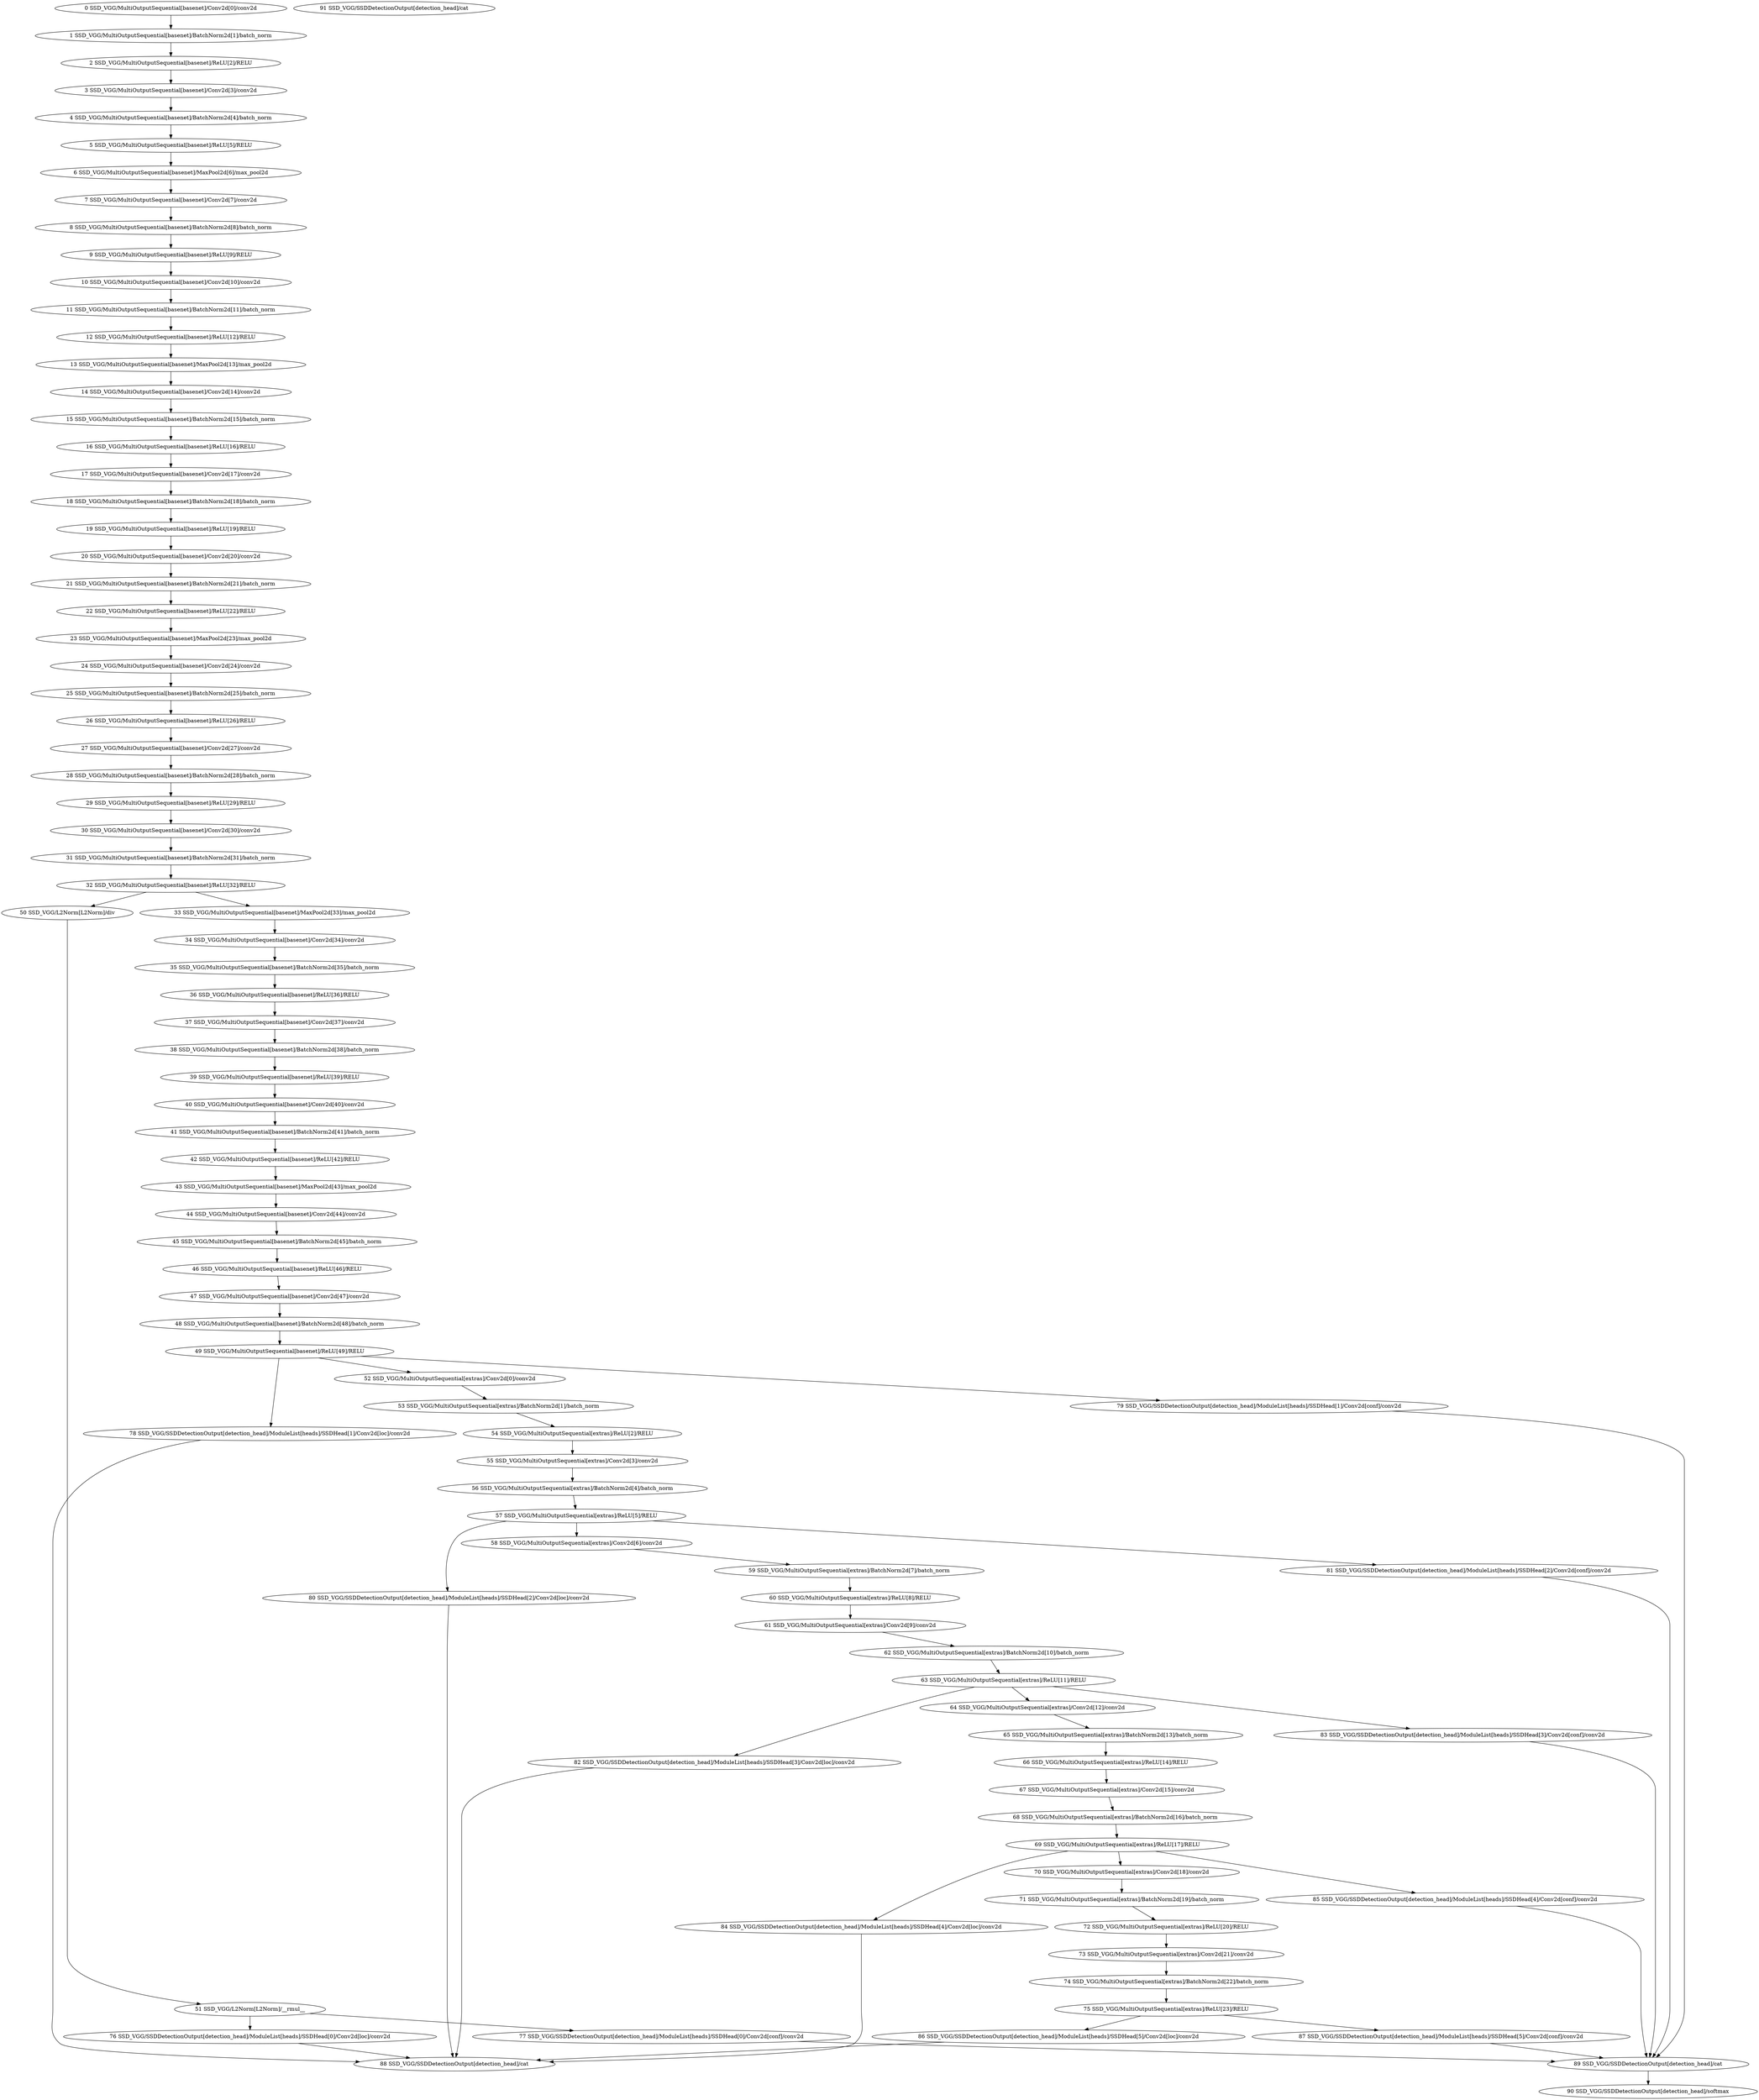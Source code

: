 strict digraph  {
"0 SSD_VGG/MultiOutputSequential[basenet]/Conv2d[0]/conv2d" [id=0, scope="SSD_VGG/MultiOutputSequential[basenet]/Conv2d[0]", type=conv2d];
"1 SSD_VGG/MultiOutputSequential[basenet]/BatchNorm2d[1]/batch_norm" [id=1, scope="SSD_VGG/MultiOutputSequential[basenet]/BatchNorm2d[1]", type=batch_norm];
"2 SSD_VGG/MultiOutputSequential[basenet]/ReLU[2]/RELU" [id=2, scope="SSD_VGG/MultiOutputSequential[basenet]/ReLU[2]", type=RELU];
"3 SSD_VGG/MultiOutputSequential[basenet]/Conv2d[3]/conv2d" [id=3, scope="SSD_VGG/MultiOutputSequential[basenet]/Conv2d[3]", type=conv2d];
"4 SSD_VGG/MultiOutputSequential[basenet]/BatchNorm2d[4]/batch_norm" [id=4, scope="SSD_VGG/MultiOutputSequential[basenet]/BatchNorm2d[4]", type=batch_norm];
"5 SSD_VGG/MultiOutputSequential[basenet]/ReLU[5]/RELU" [id=5, scope="SSD_VGG/MultiOutputSequential[basenet]/ReLU[5]", type=RELU];
"6 SSD_VGG/MultiOutputSequential[basenet]/MaxPool2d[6]/max_pool2d" [id=6, scope="SSD_VGG/MultiOutputSequential[basenet]/MaxPool2d[6]", type=max_pool2d];
"7 SSD_VGG/MultiOutputSequential[basenet]/Conv2d[7]/conv2d" [id=7, scope="SSD_VGG/MultiOutputSequential[basenet]/Conv2d[7]", type=conv2d];
"8 SSD_VGG/MultiOutputSequential[basenet]/BatchNorm2d[8]/batch_norm" [id=8, scope="SSD_VGG/MultiOutputSequential[basenet]/BatchNorm2d[8]", type=batch_norm];
"9 SSD_VGG/MultiOutputSequential[basenet]/ReLU[9]/RELU" [id=9, scope="SSD_VGG/MultiOutputSequential[basenet]/ReLU[9]", type=RELU];
"10 SSD_VGG/MultiOutputSequential[basenet]/Conv2d[10]/conv2d" [id=10, scope="SSD_VGG/MultiOutputSequential[basenet]/Conv2d[10]", type=conv2d];
"11 SSD_VGG/MultiOutputSequential[basenet]/BatchNorm2d[11]/batch_norm" [id=11, scope="SSD_VGG/MultiOutputSequential[basenet]/BatchNorm2d[11]", type=batch_norm];
"12 SSD_VGG/MultiOutputSequential[basenet]/ReLU[12]/RELU" [id=12, scope="SSD_VGG/MultiOutputSequential[basenet]/ReLU[12]", type=RELU];
"13 SSD_VGG/MultiOutputSequential[basenet]/MaxPool2d[13]/max_pool2d" [id=13, scope="SSD_VGG/MultiOutputSequential[basenet]/MaxPool2d[13]", type=max_pool2d];
"14 SSD_VGG/MultiOutputSequential[basenet]/Conv2d[14]/conv2d" [id=14, scope="SSD_VGG/MultiOutputSequential[basenet]/Conv2d[14]", type=conv2d];
"15 SSD_VGG/MultiOutputSequential[basenet]/BatchNorm2d[15]/batch_norm" [id=15, scope="SSD_VGG/MultiOutputSequential[basenet]/BatchNorm2d[15]", type=batch_norm];
"16 SSD_VGG/MultiOutputSequential[basenet]/ReLU[16]/RELU" [id=16, scope="SSD_VGG/MultiOutputSequential[basenet]/ReLU[16]", type=RELU];
"17 SSD_VGG/MultiOutputSequential[basenet]/Conv2d[17]/conv2d" [id=17, scope="SSD_VGG/MultiOutputSequential[basenet]/Conv2d[17]", type=conv2d];
"18 SSD_VGG/MultiOutputSequential[basenet]/BatchNorm2d[18]/batch_norm" [id=18, scope="SSD_VGG/MultiOutputSequential[basenet]/BatchNorm2d[18]", type=batch_norm];
"19 SSD_VGG/MultiOutputSequential[basenet]/ReLU[19]/RELU" [id=19, scope="SSD_VGG/MultiOutputSequential[basenet]/ReLU[19]", type=RELU];
"20 SSD_VGG/MultiOutputSequential[basenet]/Conv2d[20]/conv2d" [id=20, scope="SSD_VGG/MultiOutputSequential[basenet]/Conv2d[20]", type=conv2d];
"21 SSD_VGG/MultiOutputSequential[basenet]/BatchNorm2d[21]/batch_norm" [id=21, scope="SSD_VGG/MultiOutputSequential[basenet]/BatchNorm2d[21]", type=batch_norm];
"22 SSD_VGG/MultiOutputSequential[basenet]/ReLU[22]/RELU" [id=22, scope="SSD_VGG/MultiOutputSequential[basenet]/ReLU[22]", type=RELU];
"23 SSD_VGG/MultiOutputSequential[basenet]/MaxPool2d[23]/max_pool2d" [id=23, scope="SSD_VGG/MultiOutputSequential[basenet]/MaxPool2d[23]", type=max_pool2d];
"24 SSD_VGG/MultiOutputSequential[basenet]/Conv2d[24]/conv2d" [id=24, scope="SSD_VGG/MultiOutputSequential[basenet]/Conv2d[24]", type=conv2d];
"25 SSD_VGG/MultiOutputSequential[basenet]/BatchNorm2d[25]/batch_norm" [id=25, scope="SSD_VGG/MultiOutputSequential[basenet]/BatchNorm2d[25]", type=batch_norm];
"26 SSD_VGG/MultiOutputSequential[basenet]/ReLU[26]/RELU" [id=26, scope="SSD_VGG/MultiOutputSequential[basenet]/ReLU[26]", type=RELU];
"27 SSD_VGG/MultiOutputSequential[basenet]/Conv2d[27]/conv2d" [id=27, scope="SSD_VGG/MultiOutputSequential[basenet]/Conv2d[27]", type=conv2d];
"28 SSD_VGG/MultiOutputSequential[basenet]/BatchNorm2d[28]/batch_norm" [id=28, scope="SSD_VGG/MultiOutputSequential[basenet]/BatchNorm2d[28]", type=batch_norm];
"29 SSD_VGG/MultiOutputSequential[basenet]/ReLU[29]/RELU" [id=29, scope="SSD_VGG/MultiOutputSequential[basenet]/ReLU[29]", type=RELU];
"30 SSD_VGG/MultiOutputSequential[basenet]/Conv2d[30]/conv2d" [id=30, scope="SSD_VGG/MultiOutputSequential[basenet]/Conv2d[30]", type=conv2d];
"31 SSD_VGG/MultiOutputSequential[basenet]/BatchNorm2d[31]/batch_norm" [id=31, scope="SSD_VGG/MultiOutputSequential[basenet]/BatchNorm2d[31]", type=batch_norm];
"32 SSD_VGG/MultiOutputSequential[basenet]/ReLU[32]/RELU" [id=32, scope="SSD_VGG/MultiOutputSequential[basenet]/ReLU[32]", type=RELU];
"33 SSD_VGG/MultiOutputSequential[basenet]/MaxPool2d[33]/max_pool2d" [id=33, scope="SSD_VGG/MultiOutputSequential[basenet]/MaxPool2d[33]", type=max_pool2d];
"34 SSD_VGG/MultiOutputSequential[basenet]/Conv2d[34]/conv2d" [id=34, scope="SSD_VGG/MultiOutputSequential[basenet]/Conv2d[34]", type=conv2d];
"35 SSD_VGG/MultiOutputSequential[basenet]/BatchNorm2d[35]/batch_norm" [id=35, scope="SSD_VGG/MultiOutputSequential[basenet]/BatchNorm2d[35]", type=batch_norm];
"36 SSD_VGG/MultiOutputSequential[basenet]/ReLU[36]/RELU" [id=36, scope="SSD_VGG/MultiOutputSequential[basenet]/ReLU[36]", type=RELU];
"37 SSD_VGG/MultiOutputSequential[basenet]/Conv2d[37]/conv2d" [id=37, scope="SSD_VGG/MultiOutputSequential[basenet]/Conv2d[37]", type=conv2d];
"38 SSD_VGG/MultiOutputSequential[basenet]/BatchNorm2d[38]/batch_norm" [id=38, scope="SSD_VGG/MultiOutputSequential[basenet]/BatchNorm2d[38]", type=batch_norm];
"39 SSD_VGG/MultiOutputSequential[basenet]/ReLU[39]/RELU" [id=39, scope="SSD_VGG/MultiOutputSequential[basenet]/ReLU[39]", type=RELU];
"40 SSD_VGG/MultiOutputSequential[basenet]/Conv2d[40]/conv2d" [id=40, scope="SSD_VGG/MultiOutputSequential[basenet]/Conv2d[40]", type=conv2d];
"41 SSD_VGG/MultiOutputSequential[basenet]/BatchNorm2d[41]/batch_norm" [id=41, scope="SSD_VGG/MultiOutputSequential[basenet]/BatchNorm2d[41]", type=batch_norm];
"42 SSD_VGG/MultiOutputSequential[basenet]/ReLU[42]/RELU" [id=42, scope="SSD_VGG/MultiOutputSequential[basenet]/ReLU[42]", type=RELU];
"43 SSD_VGG/MultiOutputSequential[basenet]/MaxPool2d[43]/max_pool2d" [id=43, scope="SSD_VGG/MultiOutputSequential[basenet]/MaxPool2d[43]", type=max_pool2d];
"44 SSD_VGG/MultiOutputSequential[basenet]/Conv2d[44]/conv2d" [id=44, scope="SSD_VGG/MultiOutputSequential[basenet]/Conv2d[44]", type=conv2d];
"45 SSD_VGG/MultiOutputSequential[basenet]/BatchNorm2d[45]/batch_norm" [id=45, scope="SSD_VGG/MultiOutputSequential[basenet]/BatchNorm2d[45]", type=batch_norm];
"46 SSD_VGG/MultiOutputSequential[basenet]/ReLU[46]/RELU" [id=46, scope="SSD_VGG/MultiOutputSequential[basenet]/ReLU[46]", type=RELU];
"47 SSD_VGG/MultiOutputSequential[basenet]/Conv2d[47]/conv2d" [id=47, scope="SSD_VGG/MultiOutputSequential[basenet]/Conv2d[47]", type=conv2d];
"48 SSD_VGG/MultiOutputSequential[basenet]/BatchNorm2d[48]/batch_norm" [id=48, scope="SSD_VGG/MultiOutputSequential[basenet]/BatchNorm2d[48]", type=batch_norm];
"49 SSD_VGG/MultiOutputSequential[basenet]/ReLU[49]/RELU" [id=49, scope="SSD_VGG/MultiOutputSequential[basenet]/ReLU[49]", type=RELU];
"50 SSD_VGG/L2Norm[L2Norm]/div" [id=50, scope="SSD_VGG/L2Norm[L2Norm]", type=div];
"51 SSD_VGG/L2Norm[L2Norm]/__rmul__" [id=51, scope="SSD_VGG/L2Norm[L2Norm]", type=__rmul__];
"52 SSD_VGG/MultiOutputSequential[extras]/Conv2d[0]/conv2d" [id=52, scope="SSD_VGG/MultiOutputSequential[extras]/Conv2d[0]", type=conv2d];
"53 SSD_VGG/MultiOutputSequential[extras]/BatchNorm2d[1]/batch_norm" [id=53, scope="SSD_VGG/MultiOutputSequential[extras]/BatchNorm2d[1]", type=batch_norm];
"54 SSD_VGG/MultiOutputSequential[extras]/ReLU[2]/RELU" [id=54, scope="SSD_VGG/MultiOutputSequential[extras]/ReLU[2]", type=RELU];
"55 SSD_VGG/MultiOutputSequential[extras]/Conv2d[3]/conv2d" [id=55, scope="SSD_VGG/MultiOutputSequential[extras]/Conv2d[3]", type=conv2d];
"56 SSD_VGG/MultiOutputSequential[extras]/BatchNorm2d[4]/batch_norm" [id=56, scope="SSD_VGG/MultiOutputSequential[extras]/BatchNorm2d[4]", type=batch_norm];
"57 SSD_VGG/MultiOutputSequential[extras]/ReLU[5]/RELU" [id=57, scope="SSD_VGG/MultiOutputSequential[extras]/ReLU[5]", type=RELU];
"58 SSD_VGG/MultiOutputSequential[extras]/Conv2d[6]/conv2d" [id=58, scope="SSD_VGG/MultiOutputSequential[extras]/Conv2d[6]", type=conv2d];
"59 SSD_VGG/MultiOutputSequential[extras]/BatchNorm2d[7]/batch_norm" [id=59, scope="SSD_VGG/MultiOutputSequential[extras]/BatchNorm2d[7]", type=batch_norm];
"60 SSD_VGG/MultiOutputSequential[extras]/ReLU[8]/RELU" [id=60, scope="SSD_VGG/MultiOutputSequential[extras]/ReLU[8]", type=RELU];
"61 SSD_VGG/MultiOutputSequential[extras]/Conv2d[9]/conv2d" [id=61, scope="SSD_VGG/MultiOutputSequential[extras]/Conv2d[9]", type=conv2d];
"62 SSD_VGG/MultiOutputSequential[extras]/BatchNorm2d[10]/batch_norm" [id=62, scope="SSD_VGG/MultiOutputSequential[extras]/BatchNorm2d[10]", type=batch_norm];
"63 SSD_VGG/MultiOutputSequential[extras]/ReLU[11]/RELU" [id=63, scope="SSD_VGG/MultiOutputSequential[extras]/ReLU[11]", type=RELU];
"64 SSD_VGG/MultiOutputSequential[extras]/Conv2d[12]/conv2d" [id=64, scope="SSD_VGG/MultiOutputSequential[extras]/Conv2d[12]", type=conv2d];
"65 SSD_VGG/MultiOutputSequential[extras]/BatchNorm2d[13]/batch_norm" [id=65, scope="SSD_VGG/MultiOutputSequential[extras]/BatchNorm2d[13]", type=batch_norm];
"66 SSD_VGG/MultiOutputSequential[extras]/ReLU[14]/RELU" [id=66, scope="SSD_VGG/MultiOutputSequential[extras]/ReLU[14]", type=RELU];
"67 SSD_VGG/MultiOutputSequential[extras]/Conv2d[15]/conv2d" [id=67, scope="SSD_VGG/MultiOutputSequential[extras]/Conv2d[15]", type=conv2d];
"68 SSD_VGG/MultiOutputSequential[extras]/BatchNorm2d[16]/batch_norm" [id=68, scope="SSD_VGG/MultiOutputSequential[extras]/BatchNorm2d[16]", type=batch_norm];
"69 SSD_VGG/MultiOutputSequential[extras]/ReLU[17]/RELU" [id=69, scope="SSD_VGG/MultiOutputSequential[extras]/ReLU[17]", type=RELU];
"70 SSD_VGG/MultiOutputSequential[extras]/Conv2d[18]/conv2d" [id=70, scope="SSD_VGG/MultiOutputSequential[extras]/Conv2d[18]", type=conv2d];
"71 SSD_VGG/MultiOutputSequential[extras]/BatchNorm2d[19]/batch_norm" [id=71, scope="SSD_VGG/MultiOutputSequential[extras]/BatchNorm2d[19]", type=batch_norm];
"72 SSD_VGG/MultiOutputSequential[extras]/ReLU[20]/RELU" [id=72, scope="SSD_VGG/MultiOutputSequential[extras]/ReLU[20]", type=RELU];
"73 SSD_VGG/MultiOutputSequential[extras]/Conv2d[21]/conv2d" [id=73, scope="SSD_VGG/MultiOutputSequential[extras]/Conv2d[21]", type=conv2d];
"74 SSD_VGG/MultiOutputSequential[extras]/BatchNorm2d[22]/batch_norm" [id=74, scope="SSD_VGG/MultiOutputSequential[extras]/BatchNorm2d[22]", type=batch_norm];
"75 SSD_VGG/MultiOutputSequential[extras]/ReLU[23]/RELU" [id=75, scope="SSD_VGG/MultiOutputSequential[extras]/ReLU[23]", type=RELU];
"76 SSD_VGG/SSDDetectionOutput[detection_head]/ModuleList[heads]/SSDHead[0]/Conv2d[loc]/conv2d" [id=76, scope="SSD_VGG/SSDDetectionOutput[detection_head]/ModuleList[heads]/SSDHead[0]/Conv2d[loc]", type=conv2d];
"77 SSD_VGG/SSDDetectionOutput[detection_head]/ModuleList[heads]/SSDHead[0]/Conv2d[conf]/conv2d" [id=77, scope="SSD_VGG/SSDDetectionOutput[detection_head]/ModuleList[heads]/SSDHead[0]/Conv2d[conf]", type=conv2d];
"78 SSD_VGG/SSDDetectionOutput[detection_head]/ModuleList[heads]/SSDHead[1]/Conv2d[loc]/conv2d" [id=78, scope="SSD_VGG/SSDDetectionOutput[detection_head]/ModuleList[heads]/SSDHead[1]/Conv2d[loc]", type=conv2d];
"79 SSD_VGG/SSDDetectionOutput[detection_head]/ModuleList[heads]/SSDHead[1]/Conv2d[conf]/conv2d" [id=79, scope="SSD_VGG/SSDDetectionOutput[detection_head]/ModuleList[heads]/SSDHead[1]/Conv2d[conf]", type=conv2d];
"80 SSD_VGG/SSDDetectionOutput[detection_head]/ModuleList[heads]/SSDHead[2]/Conv2d[loc]/conv2d" [id=80, scope="SSD_VGG/SSDDetectionOutput[detection_head]/ModuleList[heads]/SSDHead[2]/Conv2d[loc]", type=conv2d];
"81 SSD_VGG/SSDDetectionOutput[detection_head]/ModuleList[heads]/SSDHead[2]/Conv2d[conf]/conv2d" [id=81, scope="SSD_VGG/SSDDetectionOutput[detection_head]/ModuleList[heads]/SSDHead[2]/Conv2d[conf]", type=conv2d];
"82 SSD_VGG/SSDDetectionOutput[detection_head]/ModuleList[heads]/SSDHead[3]/Conv2d[loc]/conv2d" [id=82, scope="SSD_VGG/SSDDetectionOutput[detection_head]/ModuleList[heads]/SSDHead[3]/Conv2d[loc]", type=conv2d];
"83 SSD_VGG/SSDDetectionOutput[detection_head]/ModuleList[heads]/SSDHead[3]/Conv2d[conf]/conv2d" [id=83, scope="SSD_VGG/SSDDetectionOutput[detection_head]/ModuleList[heads]/SSDHead[3]/Conv2d[conf]", type=conv2d];
"84 SSD_VGG/SSDDetectionOutput[detection_head]/ModuleList[heads]/SSDHead[4]/Conv2d[loc]/conv2d" [id=84, scope="SSD_VGG/SSDDetectionOutput[detection_head]/ModuleList[heads]/SSDHead[4]/Conv2d[loc]", type=conv2d];
"85 SSD_VGG/SSDDetectionOutput[detection_head]/ModuleList[heads]/SSDHead[4]/Conv2d[conf]/conv2d" [id=85, scope="SSD_VGG/SSDDetectionOutput[detection_head]/ModuleList[heads]/SSDHead[4]/Conv2d[conf]", type=conv2d];
"86 SSD_VGG/SSDDetectionOutput[detection_head]/ModuleList[heads]/SSDHead[5]/Conv2d[loc]/conv2d" [id=86, scope="SSD_VGG/SSDDetectionOutput[detection_head]/ModuleList[heads]/SSDHead[5]/Conv2d[loc]", type=conv2d];
"87 SSD_VGG/SSDDetectionOutput[detection_head]/ModuleList[heads]/SSDHead[5]/Conv2d[conf]/conv2d" [id=87, scope="SSD_VGG/SSDDetectionOutput[detection_head]/ModuleList[heads]/SSDHead[5]/Conv2d[conf]", type=conv2d];
"88 SSD_VGG/SSDDetectionOutput[detection_head]/cat" [id=88, scope="SSD_VGG/SSDDetectionOutput[detection_head]", type=cat];
"89 SSD_VGG/SSDDetectionOutput[detection_head]/cat" [id=89, scope="SSD_VGG/SSDDetectionOutput[detection_head]", type=cat];
"90 SSD_VGG/SSDDetectionOutput[detection_head]/softmax" [id=90, scope="SSD_VGG/SSDDetectionOutput[detection_head]", type=softmax];
"91 SSD_VGG/SSDDetectionOutput[detection_head]/cat" [id=91, scope="SSD_VGG/SSDDetectionOutput[detection_head]", type=cat];
"0 SSD_VGG/MultiOutputSequential[basenet]/Conv2d[0]/conv2d" -> "1 SSD_VGG/MultiOutputSequential[basenet]/BatchNorm2d[1]/batch_norm";
"1 SSD_VGG/MultiOutputSequential[basenet]/BatchNorm2d[1]/batch_norm" -> "2 SSD_VGG/MultiOutputSequential[basenet]/ReLU[2]/RELU";
"2 SSD_VGG/MultiOutputSequential[basenet]/ReLU[2]/RELU" -> "3 SSD_VGG/MultiOutputSequential[basenet]/Conv2d[3]/conv2d";
"3 SSD_VGG/MultiOutputSequential[basenet]/Conv2d[3]/conv2d" -> "4 SSD_VGG/MultiOutputSequential[basenet]/BatchNorm2d[4]/batch_norm";
"4 SSD_VGG/MultiOutputSequential[basenet]/BatchNorm2d[4]/batch_norm" -> "5 SSD_VGG/MultiOutputSequential[basenet]/ReLU[5]/RELU";
"5 SSD_VGG/MultiOutputSequential[basenet]/ReLU[5]/RELU" -> "6 SSD_VGG/MultiOutputSequential[basenet]/MaxPool2d[6]/max_pool2d";
"6 SSD_VGG/MultiOutputSequential[basenet]/MaxPool2d[6]/max_pool2d" -> "7 SSD_VGG/MultiOutputSequential[basenet]/Conv2d[7]/conv2d";
"7 SSD_VGG/MultiOutputSequential[basenet]/Conv2d[7]/conv2d" -> "8 SSD_VGG/MultiOutputSequential[basenet]/BatchNorm2d[8]/batch_norm";
"8 SSD_VGG/MultiOutputSequential[basenet]/BatchNorm2d[8]/batch_norm" -> "9 SSD_VGG/MultiOutputSequential[basenet]/ReLU[9]/RELU";
"9 SSD_VGG/MultiOutputSequential[basenet]/ReLU[9]/RELU" -> "10 SSD_VGG/MultiOutputSequential[basenet]/Conv2d[10]/conv2d";
"10 SSD_VGG/MultiOutputSequential[basenet]/Conv2d[10]/conv2d" -> "11 SSD_VGG/MultiOutputSequential[basenet]/BatchNorm2d[11]/batch_norm";
"11 SSD_VGG/MultiOutputSequential[basenet]/BatchNorm2d[11]/batch_norm" -> "12 SSD_VGG/MultiOutputSequential[basenet]/ReLU[12]/RELU";
"12 SSD_VGG/MultiOutputSequential[basenet]/ReLU[12]/RELU" -> "13 SSD_VGG/MultiOutputSequential[basenet]/MaxPool2d[13]/max_pool2d";
"13 SSD_VGG/MultiOutputSequential[basenet]/MaxPool2d[13]/max_pool2d" -> "14 SSD_VGG/MultiOutputSequential[basenet]/Conv2d[14]/conv2d";
"14 SSD_VGG/MultiOutputSequential[basenet]/Conv2d[14]/conv2d" -> "15 SSD_VGG/MultiOutputSequential[basenet]/BatchNorm2d[15]/batch_norm";
"15 SSD_VGG/MultiOutputSequential[basenet]/BatchNorm2d[15]/batch_norm" -> "16 SSD_VGG/MultiOutputSequential[basenet]/ReLU[16]/RELU";
"16 SSD_VGG/MultiOutputSequential[basenet]/ReLU[16]/RELU" -> "17 SSD_VGG/MultiOutputSequential[basenet]/Conv2d[17]/conv2d";
"17 SSD_VGG/MultiOutputSequential[basenet]/Conv2d[17]/conv2d" -> "18 SSD_VGG/MultiOutputSequential[basenet]/BatchNorm2d[18]/batch_norm";
"18 SSD_VGG/MultiOutputSequential[basenet]/BatchNorm2d[18]/batch_norm" -> "19 SSD_VGG/MultiOutputSequential[basenet]/ReLU[19]/RELU";
"19 SSD_VGG/MultiOutputSequential[basenet]/ReLU[19]/RELU" -> "20 SSD_VGG/MultiOutputSequential[basenet]/Conv2d[20]/conv2d";
"20 SSD_VGG/MultiOutputSequential[basenet]/Conv2d[20]/conv2d" -> "21 SSD_VGG/MultiOutputSequential[basenet]/BatchNorm2d[21]/batch_norm";
"21 SSD_VGG/MultiOutputSequential[basenet]/BatchNorm2d[21]/batch_norm" -> "22 SSD_VGG/MultiOutputSequential[basenet]/ReLU[22]/RELU";
"22 SSD_VGG/MultiOutputSequential[basenet]/ReLU[22]/RELU" -> "23 SSD_VGG/MultiOutputSequential[basenet]/MaxPool2d[23]/max_pool2d";
"23 SSD_VGG/MultiOutputSequential[basenet]/MaxPool2d[23]/max_pool2d" -> "24 SSD_VGG/MultiOutputSequential[basenet]/Conv2d[24]/conv2d";
"24 SSD_VGG/MultiOutputSequential[basenet]/Conv2d[24]/conv2d" -> "25 SSD_VGG/MultiOutputSequential[basenet]/BatchNorm2d[25]/batch_norm";
"25 SSD_VGG/MultiOutputSequential[basenet]/BatchNorm2d[25]/batch_norm" -> "26 SSD_VGG/MultiOutputSequential[basenet]/ReLU[26]/RELU";
"26 SSD_VGG/MultiOutputSequential[basenet]/ReLU[26]/RELU" -> "27 SSD_VGG/MultiOutputSequential[basenet]/Conv2d[27]/conv2d";
"27 SSD_VGG/MultiOutputSequential[basenet]/Conv2d[27]/conv2d" -> "28 SSD_VGG/MultiOutputSequential[basenet]/BatchNorm2d[28]/batch_norm";
"28 SSD_VGG/MultiOutputSequential[basenet]/BatchNorm2d[28]/batch_norm" -> "29 SSD_VGG/MultiOutputSequential[basenet]/ReLU[29]/RELU";
"29 SSD_VGG/MultiOutputSequential[basenet]/ReLU[29]/RELU" -> "30 SSD_VGG/MultiOutputSequential[basenet]/Conv2d[30]/conv2d";
"30 SSD_VGG/MultiOutputSequential[basenet]/Conv2d[30]/conv2d" -> "31 SSD_VGG/MultiOutputSequential[basenet]/BatchNorm2d[31]/batch_norm";
"31 SSD_VGG/MultiOutputSequential[basenet]/BatchNorm2d[31]/batch_norm" -> "32 SSD_VGG/MultiOutputSequential[basenet]/ReLU[32]/RELU";
"32 SSD_VGG/MultiOutputSequential[basenet]/ReLU[32]/RELU" -> "33 SSD_VGG/MultiOutputSequential[basenet]/MaxPool2d[33]/max_pool2d";
"32 SSD_VGG/MultiOutputSequential[basenet]/ReLU[32]/RELU" -> "50 SSD_VGG/L2Norm[L2Norm]/div";
"33 SSD_VGG/MultiOutputSequential[basenet]/MaxPool2d[33]/max_pool2d" -> "34 SSD_VGG/MultiOutputSequential[basenet]/Conv2d[34]/conv2d";
"34 SSD_VGG/MultiOutputSequential[basenet]/Conv2d[34]/conv2d" -> "35 SSD_VGG/MultiOutputSequential[basenet]/BatchNorm2d[35]/batch_norm";
"35 SSD_VGG/MultiOutputSequential[basenet]/BatchNorm2d[35]/batch_norm" -> "36 SSD_VGG/MultiOutputSequential[basenet]/ReLU[36]/RELU";
"36 SSD_VGG/MultiOutputSequential[basenet]/ReLU[36]/RELU" -> "37 SSD_VGG/MultiOutputSequential[basenet]/Conv2d[37]/conv2d";
"37 SSD_VGG/MultiOutputSequential[basenet]/Conv2d[37]/conv2d" -> "38 SSD_VGG/MultiOutputSequential[basenet]/BatchNorm2d[38]/batch_norm";
"38 SSD_VGG/MultiOutputSequential[basenet]/BatchNorm2d[38]/batch_norm" -> "39 SSD_VGG/MultiOutputSequential[basenet]/ReLU[39]/RELU";
"39 SSD_VGG/MultiOutputSequential[basenet]/ReLU[39]/RELU" -> "40 SSD_VGG/MultiOutputSequential[basenet]/Conv2d[40]/conv2d";
"40 SSD_VGG/MultiOutputSequential[basenet]/Conv2d[40]/conv2d" -> "41 SSD_VGG/MultiOutputSequential[basenet]/BatchNorm2d[41]/batch_norm";
"41 SSD_VGG/MultiOutputSequential[basenet]/BatchNorm2d[41]/batch_norm" -> "42 SSD_VGG/MultiOutputSequential[basenet]/ReLU[42]/RELU";
"42 SSD_VGG/MultiOutputSequential[basenet]/ReLU[42]/RELU" -> "43 SSD_VGG/MultiOutputSequential[basenet]/MaxPool2d[43]/max_pool2d";
"43 SSD_VGG/MultiOutputSequential[basenet]/MaxPool2d[43]/max_pool2d" -> "44 SSD_VGG/MultiOutputSequential[basenet]/Conv2d[44]/conv2d";
"44 SSD_VGG/MultiOutputSequential[basenet]/Conv2d[44]/conv2d" -> "45 SSD_VGG/MultiOutputSequential[basenet]/BatchNorm2d[45]/batch_norm";
"45 SSD_VGG/MultiOutputSequential[basenet]/BatchNorm2d[45]/batch_norm" -> "46 SSD_VGG/MultiOutputSequential[basenet]/ReLU[46]/RELU";
"46 SSD_VGG/MultiOutputSequential[basenet]/ReLU[46]/RELU" -> "47 SSD_VGG/MultiOutputSequential[basenet]/Conv2d[47]/conv2d";
"47 SSD_VGG/MultiOutputSequential[basenet]/Conv2d[47]/conv2d" -> "48 SSD_VGG/MultiOutputSequential[basenet]/BatchNorm2d[48]/batch_norm";
"48 SSD_VGG/MultiOutputSequential[basenet]/BatchNorm2d[48]/batch_norm" -> "49 SSD_VGG/MultiOutputSequential[basenet]/ReLU[49]/RELU";
"49 SSD_VGG/MultiOutputSequential[basenet]/ReLU[49]/RELU" -> "52 SSD_VGG/MultiOutputSequential[extras]/Conv2d[0]/conv2d";
"49 SSD_VGG/MultiOutputSequential[basenet]/ReLU[49]/RELU" -> "78 SSD_VGG/SSDDetectionOutput[detection_head]/ModuleList[heads]/SSDHead[1]/Conv2d[loc]/conv2d";
"49 SSD_VGG/MultiOutputSequential[basenet]/ReLU[49]/RELU" -> "79 SSD_VGG/SSDDetectionOutput[detection_head]/ModuleList[heads]/SSDHead[1]/Conv2d[conf]/conv2d";
"50 SSD_VGG/L2Norm[L2Norm]/div" -> "51 SSD_VGG/L2Norm[L2Norm]/__rmul__";
"51 SSD_VGG/L2Norm[L2Norm]/__rmul__" -> "76 SSD_VGG/SSDDetectionOutput[detection_head]/ModuleList[heads]/SSDHead[0]/Conv2d[loc]/conv2d";
"51 SSD_VGG/L2Norm[L2Norm]/__rmul__" -> "77 SSD_VGG/SSDDetectionOutput[detection_head]/ModuleList[heads]/SSDHead[0]/Conv2d[conf]/conv2d";
"52 SSD_VGG/MultiOutputSequential[extras]/Conv2d[0]/conv2d" -> "53 SSD_VGG/MultiOutputSequential[extras]/BatchNorm2d[1]/batch_norm";
"53 SSD_VGG/MultiOutputSequential[extras]/BatchNorm2d[1]/batch_norm" -> "54 SSD_VGG/MultiOutputSequential[extras]/ReLU[2]/RELU";
"54 SSD_VGG/MultiOutputSequential[extras]/ReLU[2]/RELU" -> "55 SSD_VGG/MultiOutputSequential[extras]/Conv2d[3]/conv2d";
"55 SSD_VGG/MultiOutputSequential[extras]/Conv2d[3]/conv2d" -> "56 SSD_VGG/MultiOutputSequential[extras]/BatchNorm2d[4]/batch_norm";
"56 SSD_VGG/MultiOutputSequential[extras]/BatchNorm2d[4]/batch_norm" -> "57 SSD_VGG/MultiOutputSequential[extras]/ReLU[5]/RELU";
"57 SSD_VGG/MultiOutputSequential[extras]/ReLU[5]/RELU" -> "58 SSD_VGG/MultiOutputSequential[extras]/Conv2d[6]/conv2d";
"57 SSD_VGG/MultiOutputSequential[extras]/ReLU[5]/RELU" -> "80 SSD_VGG/SSDDetectionOutput[detection_head]/ModuleList[heads]/SSDHead[2]/Conv2d[loc]/conv2d";
"57 SSD_VGG/MultiOutputSequential[extras]/ReLU[5]/RELU" -> "81 SSD_VGG/SSDDetectionOutput[detection_head]/ModuleList[heads]/SSDHead[2]/Conv2d[conf]/conv2d";
"58 SSD_VGG/MultiOutputSequential[extras]/Conv2d[6]/conv2d" -> "59 SSD_VGG/MultiOutputSequential[extras]/BatchNorm2d[7]/batch_norm";
"59 SSD_VGG/MultiOutputSequential[extras]/BatchNorm2d[7]/batch_norm" -> "60 SSD_VGG/MultiOutputSequential[extras]/ReLU[8]/RELU";
"60 SSD_VGG/MultiOutputSequential[extras]/ReLU[8]/RELU" -> "61 SSD_VGG/MultiOutputSequential[extras]/Conv2d[9]/conv2d";
"61 SSD_VGG/MultiOutputSequential[extras]/Conv2d[9]/conv2d" -> "62 SSD_VGG/MultiOutputSequential[extras]/BatchNorm2d[10]/batch_norm";
"62 SSD_VGG/MultiOutputSequential[extras]/BatchNorm2d[10]/batch_norm" -> "63 SSD_VGG/MultiOutputSequential[extras]/ReLU[11]/RELU";
"63 SSD_VGG/MultiOutputSequential[extras]/ReLU[11]/RELU" -> "64 SSD_VGG/MultiOutputSequential[extras]/Conv2d[12]/conv2d";
"63 SSD_VGG/MultiOutputSequential[extras]/ReLU[11]/RELU" -> "82 SSD_VGG/SSDDetectionOutput[detection_head]/ModuleList[heads]/SSDHead[3]/Conv2d[loc]/conv2d";
"63 SSD_VGG/MultiOutputSequential[extras]/ReLU[11]/RELU" -> "83 SSD_VGG/SSDDetectionOutput[detection_head]/ModuleList[heads]/SSDHead[3]/Conv2d[conf]/conv2d";
"64 SSD_VGG/MultiOutputSequential[extras]/Conv2d[12]/conv2d" -> "65 SSD_VGG/MultiOutputSequential[extras]/BatchNorm2d[13]/batch_norm";
"65 SSD_VGG/MultiOutputSequential[extras]/BatchNorm2d[13]/batch_norm" -> "66 SSD_VGG/MultiOutputSequential[extras]/ReLU[14]/RELU";
"66 SSD_VGG/MultiOutputSequential[extras]/ReLU[14]/RELU" -> "67 SSD_VGG/MultiOutputSequential[extras]/Conv2d[15]/conv2d";
"67 SSD_VGG/MultiOutputSequential[extras]/Conv2d[15]/conv2d" -> "68 SSD_VGG/MultiOutputSequential[extras]/BatchNorm2d[16]/batch_norm";
"68 SSD_VGG/MultiOutputSequential[extras]/BatchNorm2d[16]/batch_norm" -> "69 SSD_VGG/MultiOutputSequential[extras]/ReLU[17]/RELU";
"69 SSD_VGG/MultiOutputSequential[extras]/ReLU[17]/RELU" -> "70 SSD_VGG/MultiOutputSequential[extras]/Conv2d[18]/conv2d";
"69 SSD_VGG/MultiOutputSequential[extras]/ReLU[17]/RELU" -> "84 SSD_VGG/SSDDetectionOutput[detection_head]/ModuleList[heads]/SSDHead[4]/Conv2d[loc]/conv2d";
"69 SSD_VGG/MultiOutputSequential[extras]/ReLU[17]/RELU" -> "85 SSD_VGG/SSDDetectionOutput[detection_head]/ModuleList[heads]/SSDHead[4]/Conv2d[conf]/conv2d";
"70 SSD_VGG/MultiOutputSequential[extras]/Conv2d[18]/conv2d" -> "71 SSD_VGG/MultiOutputSequential[extras]/BatchNorm2d[19]/batch_norm";
"71 SSD_VGG/MultiOutputSequential[extras]/BatchNorm2d[19]/batch_norm" -> "72 SSD_VGG/MultiOutputSequential[extras]/ReLU[20]/RELU";
"72 SSD_VGG/MultiOutputSequential[extras]/ReLU[20]/RELU" -> "73 SSD_VGG/MultiOutputSequential[extras]/Conv2d[21]/conv2d";
"73 SSD_VGG/MultiOutputSequential[extras]/Conv2d[21]/conv2d" -> "74 SSD_VGG/MultiOutputSequential[extras]/BatchNorm2d[22]/batch_norm";
"74 SSD_VGG/MultiOutputSequential[extras]/BatchNorm2d[22]/batch_norm" -> "75 SSD_VGG/MultiOutputSequential[extras]/ReLU[23]/RELU";
"75 SSD_VGG/MultiOutputSequential[extras]/ReLU[23]/RELU" -> "86 SSD_VGG/SSDDetectionOutput[detection_head]/ModuleList[heads]/SSDHead[5]/Conv2d[loc]/conv2d";
"75 SSD_VGG/MultiOutputSequential[extras]/ReLU[23]/RELU" -> "87 SSD_VGG/SSDDetectionOutput[detection_head]/ModuleList[heads]/SSDHead[5]/Conv2d[conf]/conv2d";
"76 SSD_VGG/SSDDetectionOutput[detection_head]/ModuleList[heads]/SSDHead[0]/Conv2d[loc]/conv2d" -> "88 SSD_VGG/SSDDetectionOutput[detection_head]/cat";
"77 SSD_VGG/SSDDetectionOutput[detection_head]/ModuleList[heads]/SSDHead[0]/Conv2d[conf]/conv2d" -> "89 SSD_VGG/SSDDetectionOutput[detection_head]/cat";
"78 SSD_VGG/SSDDetectionOutput[detection_head]/ModuleList[heads]/SSDHead[1]/Conv2d[loc]/conv2d" -> "88 SSD_VGG/SSDDetectionOutput[detection_head]/cat";
"79 SSD_VGG/SSDDetectionOutput[detection_head]/ModuleList[heads]/SSDHead[1]/Conv2d[conf]/conv2d" -> "89 SSD_VGG/SSDDetectionOutput[detection_head]/cat";
"80 SSD_VGG/SSDDetectionOutput[detection_head]/ModuleList[heads]/SSDHead[2]/Conv2d[loc]/conv2d" -> "88 SSD_VGG/SSDDetectionOutput[detection_head]/cat";
"81 SSD_VGG/SSDDetectionOutput[detection_head]/ModuleList[heads]/SSDHead[2]/Conv2d[conf]/conv2d" -> "89 SSD_VGG/SSDDetectionOutput[detection_head]/cat";
"82 SSD_VGG/SSDDetectionOutput[detection_head]/ModuleList[heads]/SSDHead[3]/Conv2d[loc]/conv2d" -> "88 SSD_VGG/SSDDetectionOutput[detection_head]/cat";
"83 SSD_VGG/SSDDetectionOutput[detection_head]/ModuleList[heads]/SSDHead[3]/Conv2d[conf]/conv2d" -> "89 SSD_VGG/SSDDetectionOutput[detection_head]/cat";
"84 SSD_VGG/SSDDetectionOutput[detection_head]/ModuleList[heads]/SSDHead[4]/Conv2d[loc]/conv2d" -> "88 SSD_VGG/SSDDetectionOutput[detection_head]/cat";
"85 SSD_VGG/SSDDetectionOutput[detection_head]/ModuleList[heads]/SSDHead[4]/Conv2d[conf]/conv2d" -> "89 SSD_VGG/SSDDetectionOutput[detection_head]/cat";
"86 SSD_VGG/SSDDetectionOutput[detection_head]/ModuleList[heads]/SSDHead[5]/Conv2d[loc]/conv2d" -> "88 SSD_VGG/SSDDetectionOutput[detection_head]/cat";
"87 SSD_VGG/SSDDetectionOutput[detection_head]/ModuleList[heads]/SSDHead[5]/Conv2d[conf]/conv2d" -> "89 SSD_VGG/SSDDetectionOutput[detection_head]/cat";
"89 SSD_VGG/SSDDetectionOutput[detection_head]/cat" -> "90 SSD_VGG/SSDDetectionOutput[detection_head]/softmax";
}
